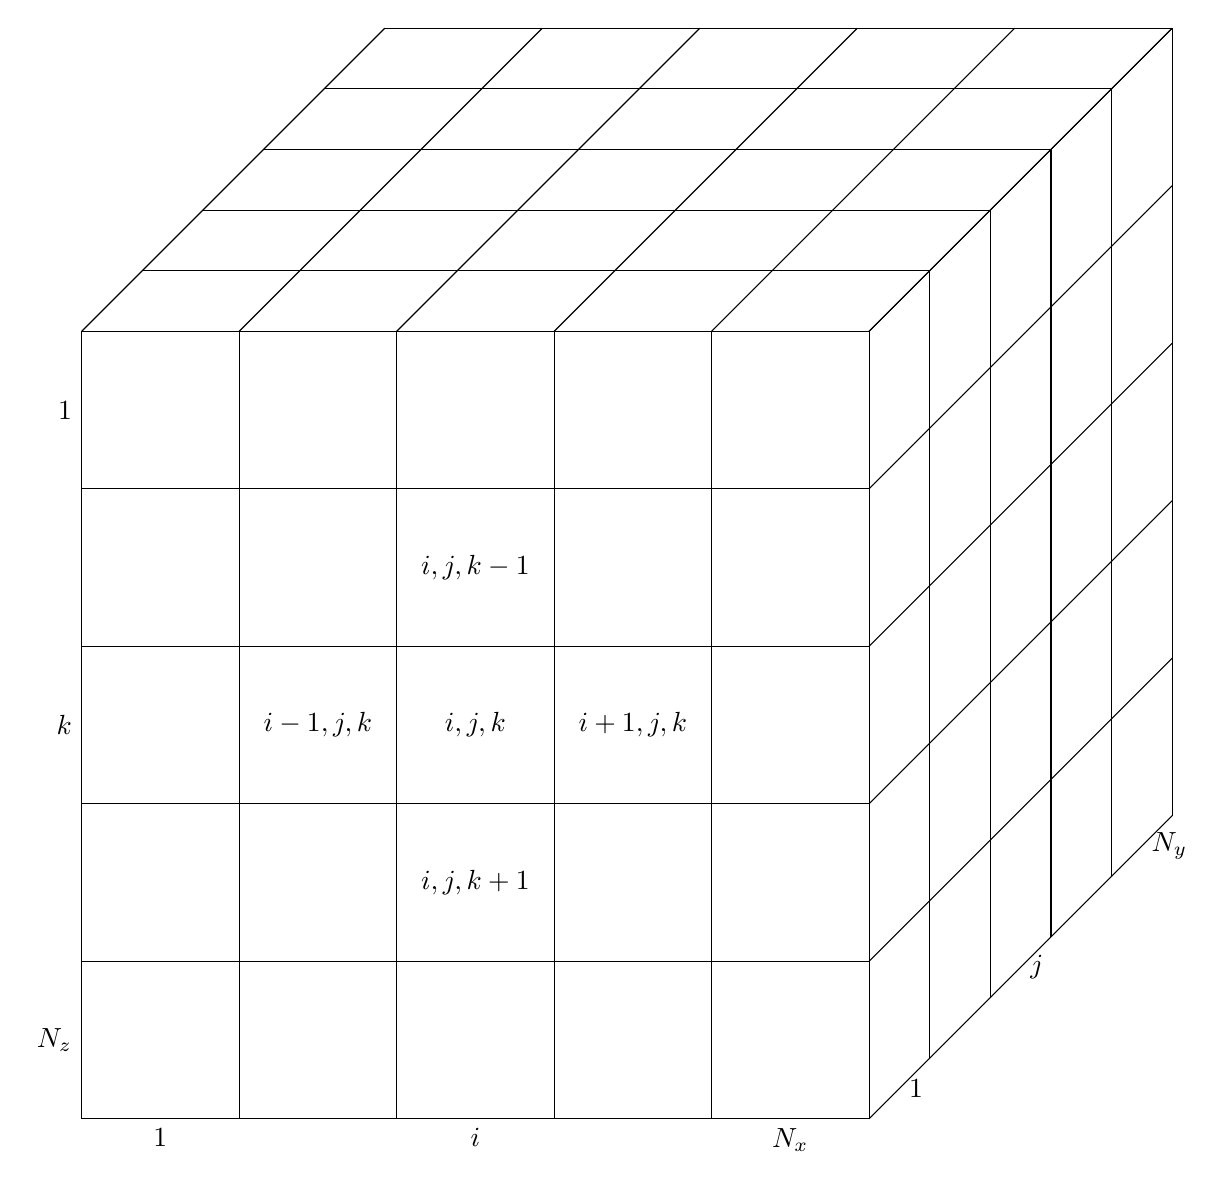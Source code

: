 % -*- root: ../../ressim.tex -*-

\begin{tikzpicture}
  % \draw [->, color=red] (0,0,0) -- (10,0,0) node [midway, fill=white] {$x$};
  % \draw [->, color=red] (0,0,0) -- (0,10,0) node [midway, fill=white] {$y$};
  % \draw [->, color=red] (0,0,0) -- (0,0,10) node [midway, fill=white] {$z$};



  \foreach \x in {0,2,...,10} {
    \draw [] (\x,0,10) -- (\x,10,10);
    \draw [] (\x,10,10) -- (\x,10,0);
  }

  \foreach \z in {0,2,...,10} {
    \draw [] (0,10,\z) -- (10,10,\z);
    \draw [] (10,10,\z) -- (10,0,\z);
  }

  \foreach \y in {0,2,...,10} {
    \draw [] (0,\y,10) -- (10,\y,10);
    \draw [] (10,\y,10) -- (10,\y,0);
  }

  \node [anchor=north] at (5,0,10) {$i$};
  \node [anchor=north] at (1,0,10) {$1$};
  \node [anchor=north] at (9,0,10) {$N_x$};

  \node [anchor=west]  at (10,0,5) {$j$};
  \node [anchor=west]  at (10,0,9)  {$1$};
  \node [anchor=west]  at (10,0,1)  {$N_y$};

  \node [anchor=east]  at (0,5,10) {$k$};
  \node [anchor=east]  at (0,9,10)  {$1$};
  \node [anchor=east]  at (0,1,10)  {$N_z$};

  \node [] at (5,5,10) {$i,j,k$};
  \node [] at (3,5,10) {$i-1,j,k$};
  \node [] at (7,5,10) {$i+1,j,k$};
  \node [] at (5,3,10) {$i,j,k+1$};
  \node [] at (5,7,10) {$i,j,k-1$};

\end{tikzpicture}
